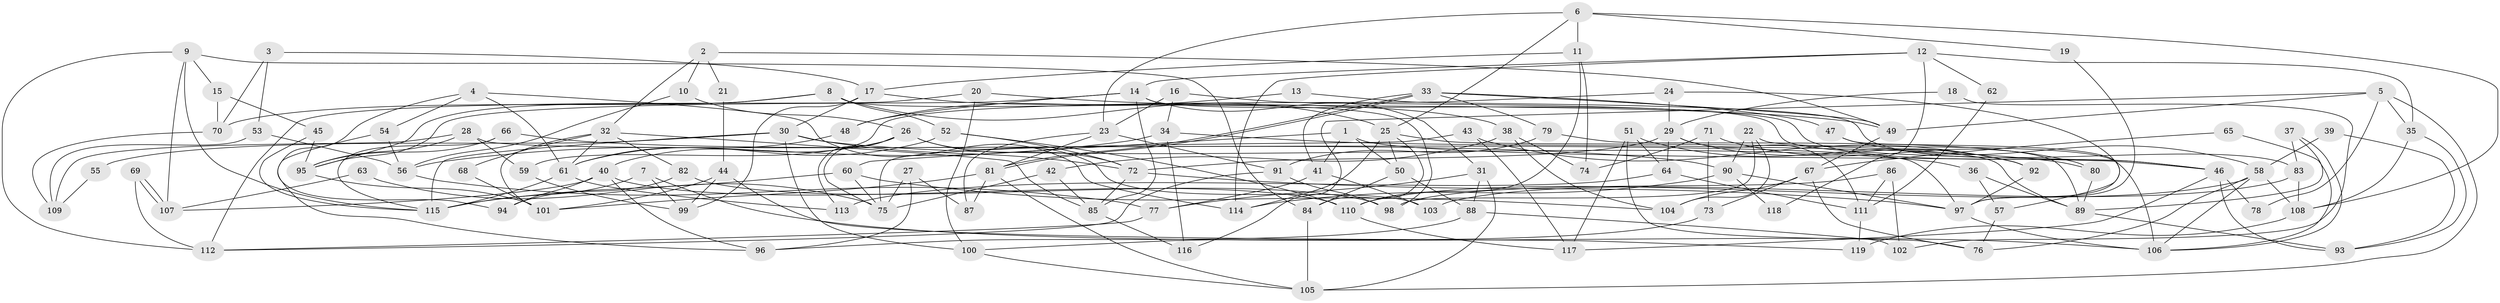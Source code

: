 // coarse degree distribution, {5: 0.19148936170212766, 3: 0.19148936170212766, 2: 0.06382978723404255, 4: 0.19148936170212766, 7: 0.14893617021276595, 6: 0.06382978723404255, 8: 0.06382978723404255, 9: 0.0425531914893617, 13: 0.02127659574468085, 14: 0.02127659574468085}
// Generated by graph-tools (version 1.1) at 2025/52/03/04/25 21:52:07]
// undirected, 119 vertices, 238 edges
graph export_dot {
graph [start="1"]
  node [color=gray90,style=filled];
  1;
  2;
  3;
  4;
  5;
  6;
  7;
  8;
  9;
  10;
  11;
  12;
  13;
  14;
  15;
  16;
  17;
  18;
  19;
  20;
  21;
  22;
  23;
  24;
  25;
  26;
  27;
  28;
  29;
  30;
  31;
  32;
  33;
  34;
  35;
  36;
  37;
  38;
  39;
  40;
  41;
  42;
  43;
  44;
  45;
  46;
  47;
  48;
  49;
  50;
  51;
  52;
  53;
  54;
  55;
  56;
  57;
  58;
  59;
  60;
  61;
  62;
  63;
  64;
  65;
  66;
  67;
  68;
  69;
  70;
  71;
  72;
  73;
  74;
  75;
  76;
  77;
  78;
  79;
  80;
  81;
  82;
  83;
  84;
  85;
  86;
  87;
  88;
  89;
  90;
  91;
  92;
  93;
  94;
  95;
  96;
  97;
  98;
  99;
  100;
  101;
  102;
  103;
  104;
  105;
  106;
  107;
  108;
  109;
  110;
  111;
  112;
  113;
  114;
  115;
  116;
  117;
  118;
  119;
  1 -- 46;
  1 -- 60;
  1 -- 41;
  1 -- 50;
  2 -- 32;
  2 -- 49;
  2 -- 10;
  2 -- 21;
  3 -- 17;
  3 -- 53;
  3 -- 70;
  4 -- 114;
  4 -- 61;
  4 -- 54;
  4 -- 94;
  5 -- 49;
  5 -- 105;
  5 -- 35;
  5 -- 78;
  5 -- 116;
  6 -- 25;
  6 -- 23;
  6 -- 11;
  6 -- 19;
  6 -- 108;
  7 -- 106;
  7 -- 115;
  7 -- 99;
  8 -- 25;
  8 -- 95;
  8 -- 52;
  8 -- 70;
  8 -- 98;
  9 -- 115;
  9 -- 107;
  9 -- 15;
  9 -- 84;
  9 -- 112;
  10 -- 26;
  10 -- 56;
  11 -- 110;
  11 -- 17;
  11 -- 74;
  12 -- 14;
  12 -- 35;
  12 -- 62;
  12 -- 114;
  12 -- 118;
  13 -- 83;
  13 -- 48;
  14 -- 95;
  14 -- 31;
  14 -- 46;
  14 -- 48;
  14 -- 85;
  15 -- 70;
  15 -- 45;
  16 -- 23;
  16 -- 34;
  16 -- 46;
  17 -- 99;
  17 -- 30;
  17 -- 38;
  18 -- 102;
  18 -- 29;
  19 -- 97;
  20 -- 112;
  20 -- 49;
  20 -- 100;
  21 -- 44;
  22 -- 104;
  22 -- 98;
  22 -- 90;
  22 -- 106;
  23 -- 87;
  23 -- 81;
  23 -- 91;
  24 -- 97;
  24 -- 29;
  24 -- 59;
  25 -- 50;
  25 -- 114;
  25 -- 84;
  25 -- 89;
  26 -- 113;
  26 -- 72;
  26 -- 40;
  26 -- 75;
  26 -- 103;
  27 -- 75;
  27 -- 96;
  27 -- 87;
  28 -- 97;
  28 -- 95;
  28 -- 59;
  28 -- 109;
  29 -- 92;
  29 -- 72;
  29 -- 64;
  29 -- 111;
  30 -- 100;
  30 -- 36;
  30 -- 55;
  30 -- 72;
  30 -- 115;
  31 -- 88;
  31 -- 105;
  31 -- 77;
  32 -- 61;
  32 -- 85;
  32 -- 68;
  32 -- 82;
  32 -- 101;
  33 -- 79;
  33 -- 81;
  33 -- 81;
  33 -- 41;
  33 -- 47;
  33 -- 49;
  34 -- 80;
  34 -- 56;
  34 -- 116;
  35 -- 93;
  35 -- 108;
  36 -- 89;
  36 -- 57;
  37 -- 106;
  37 -- 83;
  37 -- 89;
  38 -- 42;
  38 -- 74;
  38 -- 104;
  39 -- 93;
  39 -- 58;
  40 -- 94;
  40 -- 96;
  40 -- 107;
  40 -- 110;
  41 -- 77;
  41 -- 103;
  42 -- 85;
  42 -- 75;
  43 -- 92;
  43 -- 117;
  43 -- 75;
  44 -- 119;
  44 -- 99;
  44 -- 101;
  45 -- 95;
  45 -- 115;
  46 -- 78;
  46 -- 93;
  46 -- 117;
  47 -- 58;
  47 -- 57;
  48 -- 61;
  49 -- 67;
  50 -- 84;
  50 -- 88;
  51 -- 117;
  51 -- 76;
  51 -- 64;
  51 -- 92;
  52 -- 72;
  52 -- 61;
  52 -- 110;
  53 -- 109;
  53 -- 56;
  54 -- 56;
  54 -- 96;
  55 -- 109;
  56 -- 77;
  57 -- 76;
  58 -- 108;
  58 -- 110;
  58 -- 76;
  58 -- 106;
  59 -- 99;
  60 -- 75;
  60 -- 115;
  60 -- 104;
  61 -- 115;
  61 -- 113;
  62 -- 111;
  63 -- 75;
  63 -- 107;
  64 -- 111;
  64 -- 113;
  65 -- 67;
  65 -- 106;
  66 -- 90;
  66 -- 115;
  66 -- 95;
  67 -- 76;
  67 -- 104;
  67 -- 73;
  68 -- 101;
  69 -- 107;
  69 -- 107;
  69 -- 112;
  70 -- 109;
  71 -- 73;
  71 -- 74;
  71 -- 80;
  72 -- 85;
  72 -- 97;
  73 -- 100;
  77 -- 112;
  79 -- 91;
  79 -- 89;
  80 -- 89;
  81 -- 101;
  81 -- 87;
  81 -- 105;
  82 -- 98;
  82 -- 94;
  83 -- 103;
  83 -- 108;
  84 -- 105;
  85 -- 116;
  86 -- 98;
  86 -- 111;
  86 -- 102;
  88 -- 96;
  88 -- 102;
  89 -- 93;
  90 -- 97;
  90 -- 114;
  90 -- 118;
  91 -- 112;
  91 -- 98;
  92 -- 97;
  95 -- 101;
  97 -- 106;
  100 -- 105;
  108 -- 119;
  110 -- 117;
  111 -- 119;
}
